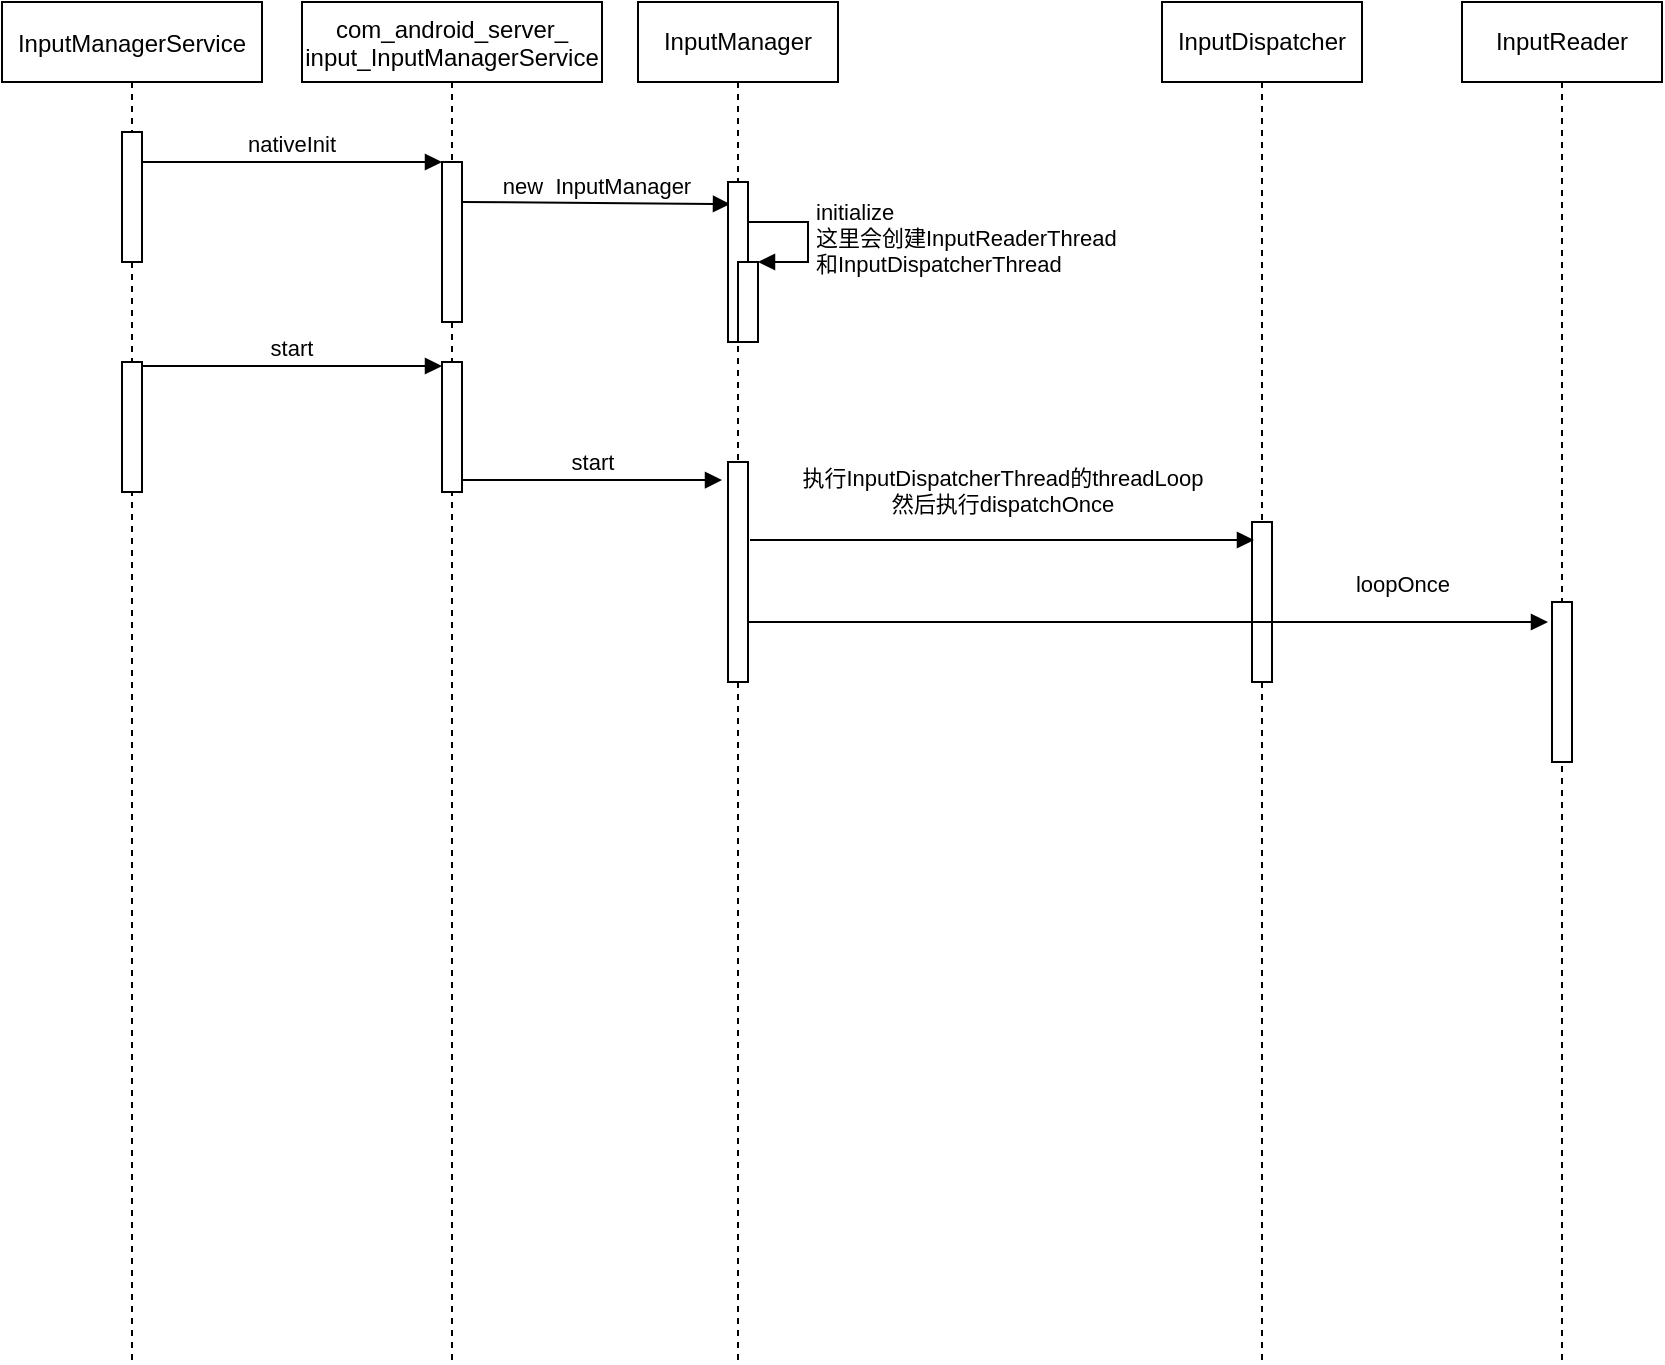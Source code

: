 <mxfile version="14.9.2" type="github">
  <diagram id="kgpKYQtTHZ0yAKxKKP6v" name="Page-1">
    <mxGraphModel dx="789" dy="823" grid="1" gridSize="10" guides="1" tooltips="1" connect="1" arrows="1" fold="1" page="1" pageScale="1" pageWidth="850" pageHeight="1100" math="0" shadow="0">
      <root>
        <mxCell id="0" />
        <mxCell id="1" parent="0" />
        <mxCell id="3nuBFxr9cyL0pnOWT2aG-1" value="InputManagerService" style="shape=umlLifeline;perimeter=lifelinePerimeter;container=1;collapsible=0;recursiveResize=0;rounded=0;shadow=0;strokeWidth=1;" parent="1" vertex="1">
          <mxGeometry x="90" y="80" width="130" height="680" as="geometry" />
        </mxCell>
        <mxCell id="3nuBFxr9cyL0pnOWT2aG-2" value="" style="points=[];perimeter=orthogonalPerimeter;rounded=0;shadow=0;strokeWidth=1;" parent="3nuBFxr9cyL0pnOWT2aG-1" vertex="1">
          <mxGeometry x="60" y="65" width="10" height="65" as="geometry" />
        </mxCell>
        <mxCell id="3nuBFxr9cyL0pnOWT2aG-5" value="com_android_server_&#xa;input_InputManagerService" style="shape=umlLifeline;perimeter=lifelinePerimeter;container=1;collapsible=0;recursiveResize=0;rounded=0;shadow=0;strokeWidth=1;verticalAlign=middle;" parent="1" vertex="1">
          <mxGeometry x="240" y="80" width="150" height="680" as="geometry" />
        </mxCell>
        <mxCell id="3nuBFxr9cyL0pnOWT2aG-6" value="" style="points=[];perimeter=orthogonalPerimeter;rounded=0;shadow=0;strokeWidth=1;" parent="3nuBFxr9cyL0pnOWT2aG-5" vertex="1">
          <mxGeometry x="70" y="80" width="10" height="80" as="geometry" />
        </mxCell>
        <mxCell id="IxxCCvmzfHfjZeHsE3GJ-2" value="new&amp;nbsp; InputManager" style="html=1;verticalAlign=bottom;endArrow=block;entryX=0.1;entryY=0.138;entryDx=0;entryDy=0;entryPerimeter=0;" edge="1" parent="3nuBFxr9cyL0pnOWT2aG-5" target="IxxCCvmzfHfjZeHsE3GJ-1">
          <mxGeometry width="80" relative="1" as="geometry">
            <mxPoint x="80" y="100" as="sourcePoint" />
            <mxPoint x="160" y="100" as="targetPoint" />
          </mxGeometry>
        </mxCell>
        <mxCell id="3nuBFxr9cyL0pnOWT2aG-8" value="nativeInit" style="verticalAlign=bottom;endArrow=block;entryX=0;entryY=0;shadow=0;strokeWidth=1;" parent="1" source="3nuBFxr9cyL0pnOWT2aG-2" target="3nuBFxr9cyL0pnOWT2aG-6" edge="1">
          <mxGeometry relative="1" as="geometry">
            <mxPoint x="275" y="160" as="sourcePoint" />
          </mxGeometry>
        </mxCell>
        <mxCell id="JCbw3N3qahz2SXzYvkf4-1" value="" style="points=[];perimeter=orthogonalPerimeter;rounded=0;shadow=0;strokeWidth=1;" parent="1" vertex="1">
          <mxGeometry x="150" y="260" width="10" height="65" as="geometry" />
        </mxCell>
        <mxCell id="JCbw3N3qahz2SXzYvkf4-2" value="" style="points=[];perimeter=orthogonalPerimeter;rounded=0;shadow=0;strokeWidth=1;" parent="1" vertex="1">
          <mxGeometry x="310" y="260" width="10" height="65" as="geometry" />
        </mxCell>
        <mxCell id="JCbw3N3qahz2SXzYvkf4-5" value="start" style="verticalAlign=bottom;endArrow=block;shadow=0;strokeWidth=1;" parent="1" edge="1">
          <mxGeometry relative="1" as="geometry">
            <mxPoint x="160" y="262.0" as="sourcePoint" />
            <mxPoint x="310" y="262" as="targetPoint" />
          </mxGeometry>
        </mxCell>
        <mxCell id="JCbw3N3qahz2SXzYvkf4-8" value="InputManager" style="shape=umlLifeline;perimeter=lifelinePerimeter;whiteSpace=wrap;html=1;container=1;collapsible=0;recursiveResize=0;outlineConnect=0;verticalAlign=middle;" parent="1" vertex="1">
          <mxGeometry x="408" y="80" width="100" height="680" as="geometry" />
        </mxCell>
        <mxCell id="IxxCCvmzfHfjZeHsE3GJ-1" value="" style="html=1;points=[];perimeter=orthogonalPerimeter;" vertex="1" parent="JCbw3N3qahz2SXzYvkf4-8">
          <mxGeometry x="45" y="90" width="10" height="80" as="geometry" />
        </mxCell>
        <mxCell id="IxxCCvmzfHfjZeHsE3GJ-3" value="" style="html=1;points=[];perimeter=orthogonalPerimeter;" vertex="1" parent="JCbw3N3qahz2SXzYvkf4-8">
          <mxGeometry x="50" y="130" width="10" height="40" as="geometry" />
        </mxCell>
        <mxCell id="IxxCCvmzfHfjZeHsE3GJ-4" value="&lt;span style=&quot;font-size: 11px&quot;&gt;initialize&lt;/span&gt;&lt;br&gt;&lt;span style=&quot;font-size: 11px&quot;&gt;这里会创建InputReaderThread&lt;br&gt;和InputDispatcherThread&lt;/span&gt;" style="edgeStyle=orthogonalEdgeStyle;html=1;align=left;spacingLeft=2;endArrow=block;rounded=0;entryX=1;entryY=0;" edge="1" target="IxxCCvmzfHfjZeHsE3GJ-3" parent="JCbw3N3qahz2SXzYvkf4-8">
          <mxGeometry relative="1" as="geometry">
            <mxPoint x="55" y="110" as="sourcePoint" />
            <Array as="points">
              <mxPoint x="85" y="110" />
            </Array>
          </mxGeometry>
        </mxCell>
        <mxCell id="JCbw3N3qahz2SXzYvkf4-13" value="" style="points=[];perimeter=orthogonalPerimeter;rounded=0;shadow=0;strokeWidth=1;" parent="1" vertex="1">
          <mxGeometry x="453" y="310" width="10" height="110" as="geometry" />
        </mxCell>
        <mxCell id="JCbw3N3qahz2SXzYvkf4-12" value="start" style="html=1;verticalAlign=bottom;endArrow=block;entryX=-0.3;entryY=0.082;entryDx=0;entryDy=0;entryPerimeter=0;exitX=1.033;exitY=0.908;exitDx=0;exitDy=0;exitPerimeter=0;" parent="1" source="JCbw3N3qahz2SXzYvkf4-2" target="JCbw3N3qahz2SXzYvkf4-13" edge="1">
          <mxGeometry width="80" relative="1" as="geometry">
            <mxPoint x="308" y="320" as="sourcePoint" />
            <mxPoint x="462.29" y="318.58" as="targetPoint" />
          </mxGeometry>
        </mxCell>
        <mxCell id="IxxCCvmzfHfjZeHsE3GJ-8" value="InputDispatcher" style="shape=umlLifeline;perimeter=lifelinePerimeter;whiteSpace=wrap;html=1;container=1;collapsible=0;recursiveResize=0;outlineConnect=0;" vertex="1" parent="1">
          <mxGeometry x="670" y="80" width="100" height="680" as="geometry" />
        </mxCell>
        <mxCell id="IxxCCvmzfHfjZeHsE3GJ-9" value="" style="html=1;points=[];perimeter=orthogonalPerimeter;" vertex="1" parent="IxxCCvmzfHfjZeHsE3GJ-8">
          <mxGeometry x="45" y="260" width="10" height="80" as="geometry" />
        </mxCell>
        <mxCell id="IxxCCvmzfHfjZeHsE3GJ-10" value="执行&lt;span style=&quot;text-align: left&quot;&gt;InputDispatcherThread的threadLoop&lt;br&gt;然后执行dispatchOnce&lt;/span&gt;" style="html=1;verticalAlign=bottom;endArrow=block;exitX=1;exitY=0.6;exitDx=0;exitDy=0;exitPerimeter=0;" edge="1" parent="1">
          <mxGeometry y="9" width="80" relative="1" as="geometry">
            <mxPoint x="464" y="349" as="sourcePoint" />
            <mxPoint x="716" y="349" as="targetPoint" />
            <mxPoint as="offset" />
          </mxGeometry>
        </mxCell>
        <mxCell id="IxxCCvmzfHfjZeHsE3GJ-11" value="InputReader" style="shape=umlLifeline;perimeter=lifelinePerimeter;whiteSpace=wrap;html=1;container=1;collapsible=0;recursiveResize=0;outlineConnect=0;" vertex="1" parent="1">
          <mxGeometry x="820" y="80" width="100" height="680" as="geometry" />
        </mxCell>
        <mxCell id="IxxCCvmzfHfjZeHsE3GJ-12" value="" style="html=1;points=[];perimeter=orthogonalPerimeter;" vertex="1" parent="IxxCCvmzfHfjZeHsE3GJ-11">
          <mxGeometry x="45" y="300" width="10" height="80" as="geometry" />
        </mxCell>
        <mxCell id="IxxCCvmzfHfjZeHsE3GJ-13" value="loopOnce" style="html=1;verticalAlign=bottom;endArrow=block;exitX=0.7;exitY=0.727;exitDx=0;exitDy=0;exitPerimeter=0;" edge="1" parent="1">
          <mxGeometry x="0.635" y="10" width="80" relative="1" as="geometry">
            <mxPoint x="463" y="389.97" as="sourcePoint" />
            <mxPoint x="863" y="390" as="targetPoint" />
            <mxPoint as="offset" />
          </mxGeometry>
        </mxCell>
      </root>
    </mxGraphModel>
  </diagram>
</mxfile>
